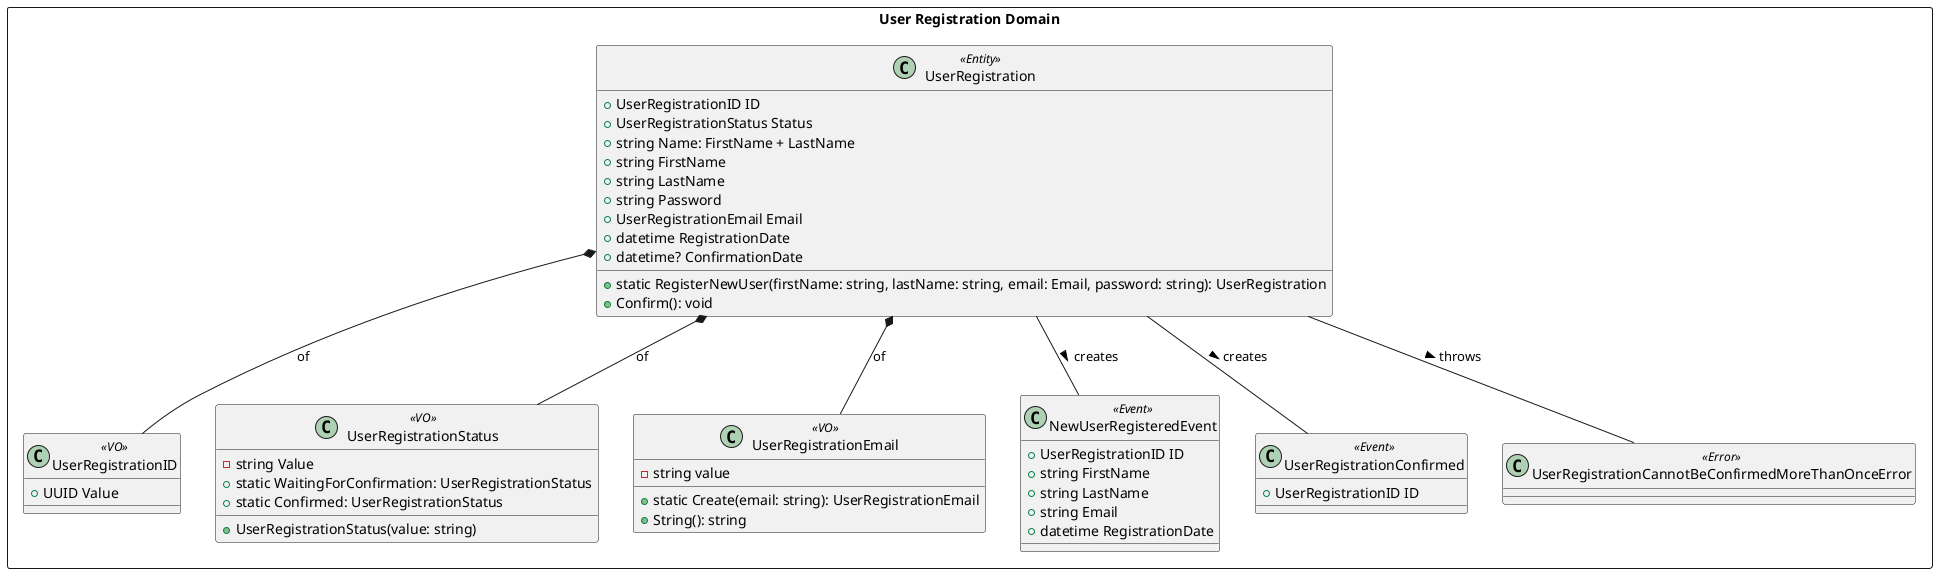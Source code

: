 @startuml C4-UserRegistration-Domain

package "User Registration Domain"  << Rectangle >> {

    class UserRegistrationID << VO >> {
        + UUID Value
    }

    class UserRegistration << Entity >> {
        + UserRegistrationID ID
        + UserRegistrationStatus Status
        + string Name: FirstName + LastName
        + string FirstName
        + string LastName
        + string Password
        + UserRegistrationEmail Email
        + datetime RegistrationDate
        + datetime? ConfirmationDate

        + static RegisterNewUser(firstName: string, lastName: string, email: Email, password: string): UserRegistration
        + Confirm(): void
    }

    class UserRegistrationStatus << VO >> {
        - string Value
        + UserRegistrationStatus(value: string)
        + static WaitingForConfirmation: UserRegistrationStatus
        + static Confirmed: UserRegistrationStatus
    }

    class UserRegistrationEmail << VO >> {
        - string value
        + static Create(email: string): UserRegistrationEmail
        + String(): string
    }

    class NewUserRegisteredEvent << Event >> {
        + UserRegistrationID ID
        + string FirstName
        + string LastName
        + string Email
        + datetime RegistrationDate
    }

    class UserRegistrationConfirmed << Event >> {
        + UserRegistrationID ID
    }

    class UserRegistrationCannotBeConfirmedMoreThanOnceError << Error >> {}

    UserRegistration *-- UserRegistrationID : of
    UserRegistration *-- UserRegistrationStatus : of
    UserRegistration *-- UserRegistrationEmail : of
    UserRegistration -- UserRegistrationCannotBeConfirmedMoreThanOnceError: throws >
    UserRegistration -- NewUserRegisteredEvent: creates >
    UserRegistration -- UserRegistrationConfirmed: creates >
}

@enduml
